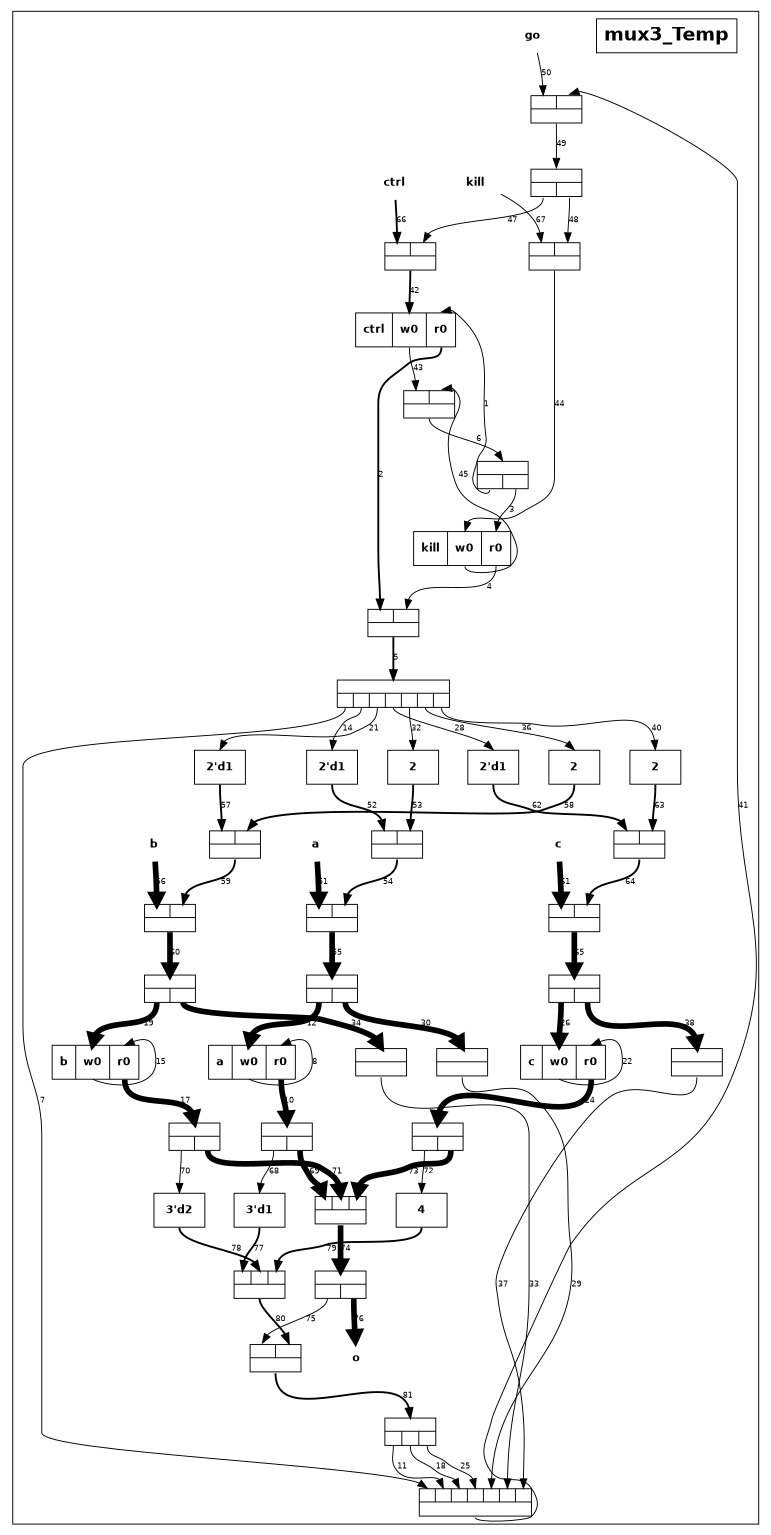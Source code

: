 digraph mux3_Temp {
  outputorder="edgesfirst";
  size="7.086614173228347,10.236220472440946";
  ratio="2.0"
  subgraph cluster_mux3_Temp {
    edge [fontsize="8", fontname="Helvetica", labelfontname="Helvetica", labelfontsize="8", arrowhead="normal"];
    node [fontsize="12", fontname="Helvetica-Bold", shape="box"];
    title [label="mux3_Temp", fontsize="20"];
    port0 [portref="0", label="go", style="bold", shape="none"];
    port1 [portref="1", label="a", style="bold", shape="none"];
    port2 [portref="2", label="b", style="bold", shape="none"];
    port3 [portref="3", label="c", style="bold", shape="none"];
    port4 [portref="4", label="ctrl", style="bold", shape="none"];
    port5 [portref="5", label="kill", style="bold", shape="none"];
    port6 [portref="6", label="o", style="bold", shape="none"];
    comp1 [compref="1", label="{{<i0>|<i1>}|{<o>}}", height="0.4", fontsize="2", nojustify="true", shape="record"];
    comp2 [compref="2", label="{{<i>}|{<o0>|<o1>}}", height="0.4", fontsize="2", nojustify="true", shape="record"];
    comp4 [compref="4", label="a|<w0>w0|<r0>r0", shape="record"];
    comp7 [compref="7", label="b|<w0>w0|<r0>r0", shape="record"];
    comp10 [compref="10", label="c|<w0>w0|<r0>r0", shape="record"];
    comp12 [compref="12", label="{{<i>}|{<o0>}}", height="0.4", fontsize="2", nojustify="true", shape="record"];
    comp14 [compref="14", label="{{<i>}|{<o0>}}", height="0.4", fontsize="2", nojustify="true", shape="record"];
    comp16 [compref="16", label="{{<i>}|{<o0>}}", height="0.4", fontsize="2", nojustify="true", shape="record"];
    comp18 [compref="18", label="{{<i>}|{<o0>|<o1>|<o2>|<o3>|<o4>|<o5>|<o6>}}", height="0.4", fontsize="2", nojustify="true", shape="record"];
    comp19 [compref="19", label="{{<i0>|<i1>|<i2>|<i3>|<i4>|<i5>|<i6>}|{<o>}}", height="0.4", fontsize="2", nojustify="true", shape="record"];
    comp20 [compref="20", label="ctrl|<w0>w0|<r0>r0", shape="record"];
    comp21 [compref="21", label="kill|<w0>w0|<r0>r0", shape="record"];
    comp22 [compref="22", label="{{<i0>|<i1>}|{<o>}}", height="0.4", fontsize="2", nojustify="true", shape="record"];
    comp23 [compref="23", label="{{<i>}|{<o0>|<o1>}}", height="0.4", fontsize="2", nojustify="true", shape="record"];
    comp25 [compref="25", label="{{<i0>|<i1>}|{<o>}}", height="0.4", fontsize="2", nojustify="true", shape="record"];
    comp26 [compref="26", label="2'd1", nojustify="true", shape="record"];
    comp27 [compref="27", label="2", nojustify="true", shape="record"];
    comp28 [compref="28", label="{{<i0>|<i1>}|{<o>}}", height="0.4", fontsize="2", nojustify="true", shape="record"];
    comp29 [compref="29", label="{{<i0>|<i1>}|{<o>}}", height="0.4", fontsize="2", nojustify="true", shape="record"];
    comp30 [compref="30", label="{{<i>}|{<o0>|<o1>}}", height="0.4", fontsize="2", nojustify="true", shape="record"];
    comp31 [compref="31", label="2'd1", nojustify="true", shape="record"];
    comp32 [compref="32", label="2", nojustify="true", shape="record"];
    comp33 [compref="33", label="{{<i0>|<i1>}|{<o>}}", height="0.4", fontsize="2", nojustify="true", shape="record"];
    comp34 [compref="34", label="{{<i0>|<i1>}|{<o>}}", height="0.4", fontsize="2", nojustify="true", shape="record"];
    comp35 [compref="35", label="{{<i>}|{<o0>|<o1>}}", height="0.4", fontsize="2", nojustify="true", shape="record"];
    comp36 [compref="36", label="2'd1", nojustify="true", shape="record"];
    comp37 [compref="37", label="2", nojustify="true", shape="record"];
    comp38 [compref="38", label="{{<i0>|<i1>}|{<o>}}", height="0.4", fontsize="2", nojustify="true", shape="record"];
    comp39 [compref="39", label="{{<i0>|<i1>}|{<o>}}", height="0.4", fontsize="2", nojustify="true", shape="record"];
    comp40 [compref="40", label="{{<i>}|{<o0>|<o1>}}", height="0.4", fontsize="2", nojustify="true", shape="record"];
    comp41 [compref="41", label="{{<i0>|<i1>}|{<o>}}", height="0.4", fontsize="2", nojustify="true", shape="record"];
    comp42 [compref="42", label="{{<i0>|<i1>}|{<o>}}", height="0.4", fontsize="2", nojustify="true", shape="record"];
    comp43 [compref="43", label="{{<i>}|{<o0>|<o1>}}", height="0.4", fontsize="2", nojustify="true", shape="record"];
    comp44 [compref="44", label="{{<i>}|{<o0>|<o1>}}", height="0.4", fontsize="2", nojustify="true", shape="record"];
    comp45 [compref="45", label="{{<i>}|{<o0>|<o1>}}", height="0.4", fontsize="2", nojustify="true", shape="record"];
    comp46 [compref="46", label="{{<i0>|<i1>|<i2>}|{<o>}}", height="0.4", fontsize="2", nojustify="true", shape="record"];
    comp47 [compref="47", label="{{<i>}|{<o0>|<o1>}}", height="0.4", fontsize="2", nojustify="true", shape="record"];
    comp48 [compref="48", label="3'd1", nojustify="true", shape="record"];
    comp49 [compref="49", label="3'd2", nojustify="true", shape="record"];
    comp50 [compref="50", label="4", nojustify="true", shape="record"];
    comp51 [compref="51", label="{{<i0>|<i1>|<i2>}|{<o>}}", height="0.4", fontsize="2", nojustify="true", shape="record"];
    comp52 [compref="52", label="{{<i0>|<i1>}|{<o>}}", height="0.4", fontsize="2", nojustify="true", shape="record"];
    comp53 [compref="53", label="{{<i>}|{<o0>|<o1>|<o2>}}", height="0.4", fontsize="2", nojustify="true", shape="record"]
    comp2:o0:s -> comp20:r0:n [linkref="1", label="1", penwidth="1", weight="1"];
    comp20:r0:s -> comp1:i0:n [linkref="2", label="2", penwidth="2", weight="2"];
    comp2:o1:s -> comp21:r0:n [linkref="3", label="3", penwidth="1", weight="1"];
    comp21:r0:s -> comp1:i1:n [linkref="4", label="4", penwidth="1", weight="1"];
    comp1:o:s -> comp18:i:n [linkref="5", label="5", penwidth="2", weight="2"];
    comp22:o:s -> comp2:i:n [linkref="6", label="6", penwidth="1", weight="1"];
    comp18:o0:s -> comp19:i0:n [linkref="7", label="7", penwidth="1", weight="1"];
    comp4:w0:s -> comp4:r0:n [linkref="8", label="8", penwidth="1", weight="1"];
    comp4:r0:s -> comp43:i:n [linkref="10", label="10", penwidth="6", weight="6"];
    comp53:o0:s -> comp19:i1:n [linkref="11", label="11", penwidth="1", weight="1"];
    comp30:o0:s -> comp4:w0:n [linkref="12", label="12", penwidth="6", weight="6"];
    comp18:o1:s -> comp26:n [linkref="14", label="14", penwidth="1", weight="1"];
    comp7:w0:s -> comp7:r0:n [linkref="15", label="15", penwidth="1", weight="1"];
    comp7:r0:s -> comp44:i:n [linkref="17", label="17", penwidth="6", weight="6"];
    comp53:o1:s -> comp19:i2:n [linkref="18", label="18", penwidth="1", weight="1"];
    comp35:o0:s -> comp7:w0:n [linkref="19", label="19", penwidth="6", weight="6"];
    comp18:o2:s -> comp31:n [linkref="21", label="21", penwidth="1", weight="1"];
    comp10:w0:s -> comp10:r0:n [linkref="22", label="22", penwidth="1", weight="1"];
    comp10:r0:s -> comp45:i:n [linkref="24", label="24", penwidth="6", weight="6"];
    comp53:o2:s -> comp19:i3:n [linkref="25", label="25", penwidth="1", weight="1"];
    comp40:o0:s -> comp10:w0:n [linkref="26", label="26", penwidth="6", weight="6"];
    comp18:o3:s -> comp36:n [linkref="28", label="28", penwidth="1", weight="1"];
    comp12:o0:s -> comp19:i4:n [linkref="29", label="29", penwidth="1", weight="1"];
    comp30:o1:s -> comp12:i:n [linkref="30", label="30", penwidth="6", weight="6"];
    comp18:o4:s -> comp27:n [linkref="32", label="32", penwidth="1", weight="1"];
    comp14:o0:s -> comp19:i5:n [linkref="33", label="33", penwidth="1", weight="1"];
    comp35:o1:s -> comp14:i:n [linkref="34", label="34", penwidth="6", weight="6"];
    comp18:o5:s -> comp32:n [linkref="36", label="36", penwidth="1", weight="1"];
    comp16:o0:s -> comp19:i6:n [linkref="37", label="37", penwidth="1", weight="1"];
    comp40:o1:s -> comp16:i:n [linkref="38", label="38", penwidth="6", weight="6"];
    comp18:o6:s -> comp37:n [linkref="40", label="40", penwidth="1", weight="1"];
    comp19:o:s -> comp25:i1:n [linkref="41", label="41", penwidth="1", weight="1"];
    comp41:o:s -> comp20:w0:n [linkref="42", label="42", penwidth="2", weight="2"];
    comp20:w0:s -> comp22:i0:n [linkref="43", label="43", penwidth="1", weight="1"];
    comp42:o:s -> comp21:w0:n [linkref="44", label="44", penwidth="1", weight="1"];
    comp21:w0:s -> comp22:i1:n [linkref="45", label="45", penwidth="1", weight="1"];
    comp23:o0:s -> comp41:i1:n [linkref="47", label="47", penwidth="1", weight="1"];
    comp23:o1:s -> comp42:i1:n [linkref="48", label="48", penwidth="1", weight="1"];
    comp25:o:s -> comp23:i:n [linkref="49", label="49", penwidth="1", weight="1"];
    port0 -> comp25:i0:n [linkref="50", label="50", penwidth="1", weight="1"];
    port1 -> comp29:i0:n [linkref="51", label="51", penwidth="6", weight="6"];
    comp26:s -> comp28:i0:n [linkref="52", label="52", penwidth="2", weight="2"];
    comp27:s -> comp28:i1:n [linkref="53", label="53", penwidth="2", weight="2"];
    comp28:o:s -> comp29:i1:n [linkref="54", label="54", penwidth="2", weight="2"];
    comp29:o:s -> comp30:i:n [linkref="55", label="55", penwidth="6", weight="6"];
    port2 -> comp34:i0:n [linkref="56", label="56", penwidth="6", weight="6"];
    comp31:s -> comp33:i0:n [linkref="57", label="57", penwidth="2", weight="2"];
    comp32:s -> comp33:i1:n [linkref="58", label="58", penwidth="2", weight="2"];
    comp33:o:s -> comp34:i1:n [linkref="59", label="59", penwidth="2", weight="2"];
    comp34:o:s -> comp35:i:n [linkref="60", label="60", penwidth="6", weight="6"];
    port3 -> comp39:i0:n [linkref="61", label="61", penwidth="6", weight="6"];
    comp36:s -> comp38:i0:n [linkref="62", label="62", penwidth="2", weight="2"];
    comp37:s -> comp38:i1:n [linkref="63", label="63", penwidth="2", weight="2"];
    comp38:o:s -> comp39:i1:n [linkref="64", label="64", penwidth="2", weight="2"];
    comp39:o:s -> comp40:i:n [linkref="65", label="65", penwidth="6", weight="6"];
    port4 -> comp41:i0:n [linkref="66", label="66", penwidth="2", weight="2"];
    port5 -> comp42:i0:n [linkref="67", label="67", penwidth="1", weight="1"];
    comp43:o0:s -> comp48:n [linkref="68", label="68", penwidth="1", weight="1"];
    comp43:o1:s -> comp46:i0:n [linkref="69", label="69", penwidth="6", weight="6"];
    comp44:o0:s -> comp49:n [linkref="70", label="70", penwidth="1", weight="1"];
    comp44:o1:s -> comp46:i1:n [linkref="71", label="71", penwidth="6", weight="6"];
    comp45:o0:s -> comp50:n [linkref="72", label="72", penwidth="1", weight="1"];
    comp45:o1:s -> comp46:i2:n [linkref="73", label="73", penwidth="6", weight="6"];
    comp46:o:s -> comp47:i:n [linkref="74", label="74", penwidth="6", weight="6"];
    comp47:o0:s -> comp52:i0:n [linkref="75", label="75", penwidth="1", weight="1"];
    comp47:o1:s -> port6 [linkref="76", label="76", penwidth="6", weight="6"];
    comp48:s -> comp51:i0:n [linkref="77", label="77", penwidth="2", weight="2"];
    comp49:s -> comp51:i1:n [linkref="78", label="78", penwidth="2", weight="2"];
    comp50:s -> comp51:i2:n [linkref="79", label="79", penwidth="2", weight="2"];
    comp51:o:s -> comp52:i1:n [linkref="80", label="80", penwidth="2", weight="2"];
    comp52:o:s -> comp53:i:n [linkref="81", label="81", penwidth="2", weight="2"]
  }
}
